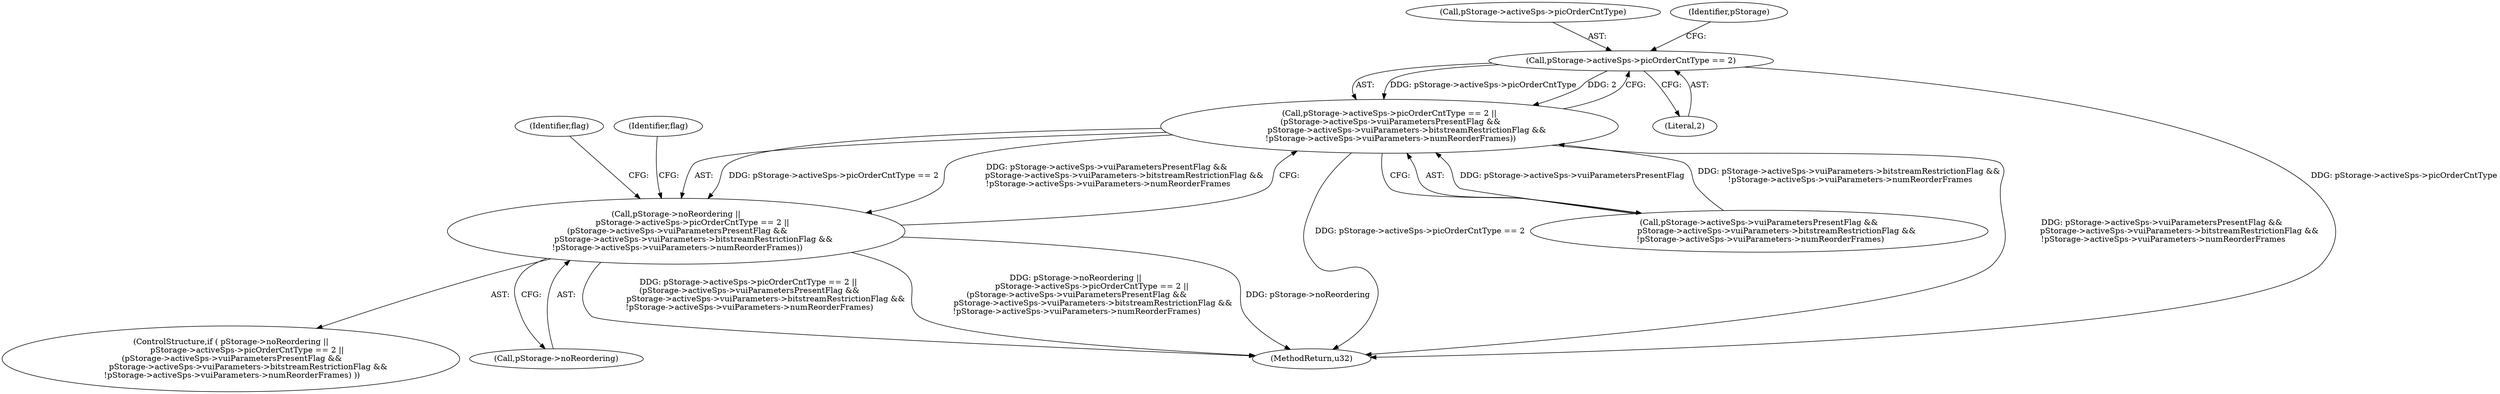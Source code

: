 digraph "0_Android_60547808ca4e9cfac50028c00c58a6ceb2319301@pointer" {
"1000367" [label="(Call,pStorage->activeSps->picOrderCntType == 2)"];
"1000366" [label="(Call,pStorage->activeSps->picOrderCntType == 2 ||\n (pStorage->activeSps->vuiParametersPresentFlag &&\n              pStorage->activeSps->vuiParameters->bitstreamRestrictionFlag &&\n !pStorage->activeSps->vuiParameters->numReorderFrames))"];
"1000362" [label="(Call,pStorage->noReordering ||\n             pStorage->activeSps->picOrderCntType == 2 ||\n (pStorage->activeSps->vuiParametersPresentFlag &&\n              pStorage->activeSps->vuiParameters->bitstreamRestrictionFlag &&\n !pStorage->activeSps->vuiParameters->numReorderFrames))"];
"1000373" [label="(Literal,2)"];
"1000368" [label="(Call,pStorage->activeSps->picOrderCntType)"];
"1000361" [label="(ControlStructure,if ( pStorage->noReordering ||\n             pStorage->activeSps->picOrderCntType == 2 ||\n (pStorage->activeSps->vuiParametersPresentFlag &&\n              pStorage->activeSps->vuiParameters->bitstreamRestrictionFlag &&\n !pStorage->activeSps->vuiParameters->numReorderFrames) ))"];
"1000377" [label="(Identifier,pStorage)"];
"1000374" [label="(Call,pStorage->activeSps->vuiParametersPresentFlag &&\n              pStorage->activeSps->vuiParameters->bitstreamRestrictionFlag &&\n !pStorage->activeSps->vuiParameters->numReorderFrames)"];
"1000397" [label="(Identifier,flag)"];
"1000362" [label="(Call,pStorage->noReordering ||\n             pStorage->activeSps->picOrderCntType == 2 ||\n (pStorage->activeSps->vuiParametersPresentFlag &&\n              pStorage->activeSps->vuiParameters->bitstreamRestrictionFlag &&\n !pStorage->activeSps->vuiParameters->numReorderFrames))"];
"1000363" [label="(Call,pStorage->noReordering)"];
"1000401" [label="(Identifier,flag)"];
"1000367" [label="(Call,pStorage->activeSps->picOrderCntType == 2)"];
"1000366" [label="(Call,pStorage->activeSps->picOrderCntType == 2 ||\n (pStorage->activeSps->vuiParametersPresentFlag &&\n              pStorage->activeSps->vuiParameters->bitstreamRestrictionFlag &&\n !pStorage->activeSps->vuiParameters->numReorderFrames))"];
"1000568" [label="(MethodReturn,u32)"];
"1000367" -> "1000366"  [label="AST: "];
"1000367" -> "1000373"  [label="CFG: "];
"1000368" -> "1000367"  [label="AST: "];
"1000373" -> "1000367"  [label="AST: "];
"1000377" -> "1000367"  [label="CFG: "];
"1000366" -> "1000367"  [label="CFG: "];
"1000367" -> "1000568"  [label="DDG: pStorage->activeSps->picOrderCntType"];
"1000367" -> "1000366"  [label="DDG: pStorage->activeSps->picOrderCntType"];
"1000367" -> "1000366"  [label="DDG: 2"];
"1000366" -> "1000362"  [label="AST: "];
"1000366" -> "1000374"  [label="CFG: "];
"1000374" -> "1000366"  [label="AST: "];
"1000362" -> "1000366"  [label="CFG: "];
"1000366" -> "1000568"  [label="DDG: pStorage->activeSps->picOrderCntType == 2"];
"1000366" -> "1000568"  [label="DDG: pStorage->activeSps->vuiParametersPresentFlag &&\n              pStorage->activeSps->vuiParameters->bitstreamRestrictionFlag &&\n !pStorage->activeSps->vuiParameters->numReorderFrames"];
"1000366" -> "1000362"  [label="DDG: pStorage->activeSps->picOrderCntType == 2"];
"1000366" -> "1000362"  [label="DDG: pStorage->activeSps->vuiParametersPresentFlag &&\n              pStorage->activeSps->vuiParameters->bitstreamRestrictionFlag &&\n !pStorage->activeSps->vuiParameters->numReorderFrames"];
"1000374" -> "1000366"  [label="DDG: pStorage->activeSps->vuiParametersPresentFlag"];
"1000374" -> "1000366"  [label="DDG: pStorage->activeSps->vuiParameters->bitstreamRestrictionFlag &&\n !pStorage->activeSps->vuiParameters->numReorderFrames"];
"1000362" -> "1000361"  [label="AST: "];
"1000362" -> "1000363"  [label="CFG: "];
"1000363" -> "1000362"  [label="AST: "];
"1000397" -> "1000362"  [label="CFG: "];
"1000401" -> "1000362"  [label="CFG: "];
"1000362" -> "1000568"  [label="DDG: pStorage->activeSps->picOrderCntType == 2 ||\n (pStorage->activeSps->vuiParametersPresentFlag &&\n              pStorage->activeSps->vuiParameters->bitstreamRestrictionFlag &&\n !pStorage->activeSps->vuiParameters->numReorderFrames)"];
"1000362" -> "1000568"  [label="DDG: pStorage->noReordering ||\n             pStorage->activeSps->picOrderCntType == 2 ||\n (pStorage->activeSps->vuiParametersPresentFlag &&\n              pStorage->activeSps->vuiParameters->bitstreamRestrictionFlag &&\n !pStorage->activeSps->vuiParameters->numReorderFrames)"];
"1000362" -> "1000568"  [label="DDG: pStorage->noReordering"];
}
